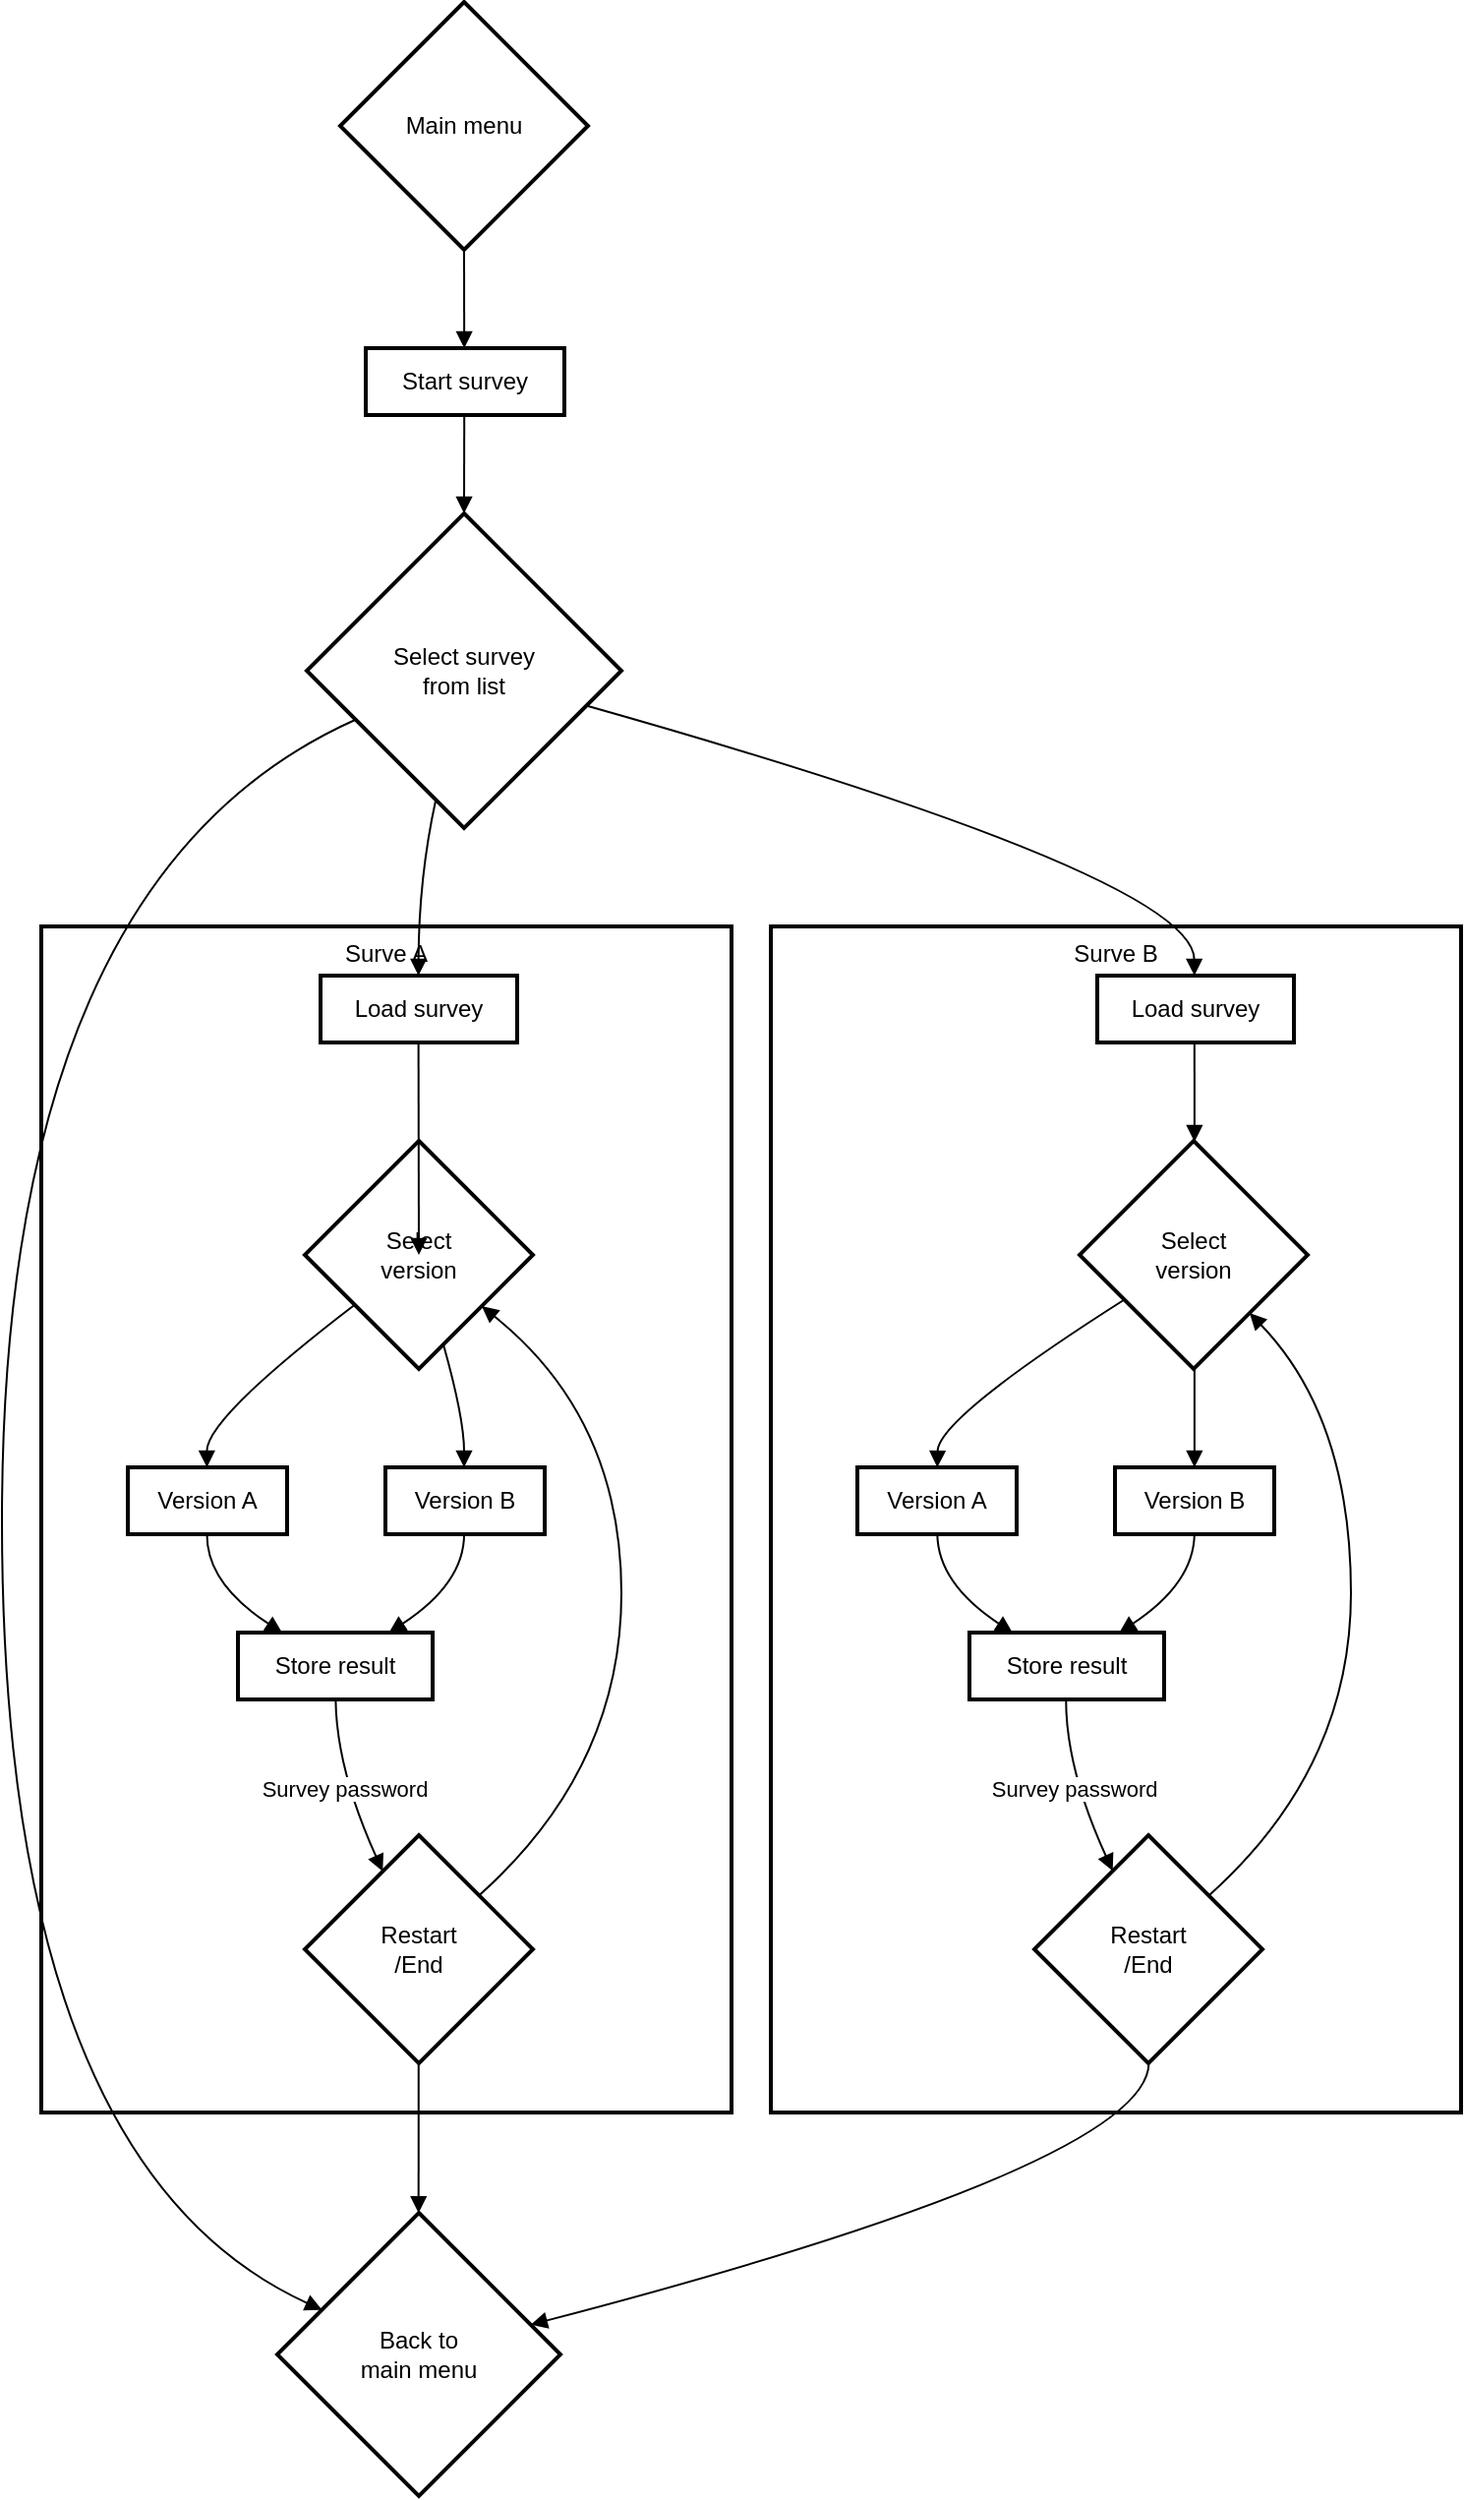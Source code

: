 <mxfile version="24.0.1" type="github">
  <diagram name="Side-1" id="qIvhhCW1w78LOn8ZOzXI">
    <mxGraphModel dx="2074" dy="1106" grid="1" gridSize="10" guides="1" tooltips="1" connect="1" arrows="1" fold="1" page="1" pageScale="1" pageWidth="827" pageHeight="1169" math="0" shadow="0">
      <root>
        <mxCell id="0" />
        <mxCell id="1" parent="0" />
        <mxCell id="rtE1ob8xOs7z-JtuvD4p-44" value="Surve B" style="whiteSpace=wrap;strokeWidth=2;verticalAlign=top;" vertex="1" parent="1">
          <mxGeometry x="441" y="1340" width="351" height="603" as="geometry" />
        </mxCell>
        <mxCell id="rtE1ob8xOs7z-JtuvD4p-45" value="Select &#xa;version" style="rhombus;strokeWidth=2;whiteSpace=wrap;" vertex="1" parent="1">
          <mxGeometry x="598" y="1449" width="116" height="116" as="geometry" />
        </mxCell>
        <mxCell id="rtE1ob8xOs7z-JtuvD4p-46" value="Load survey" style="whiteSpace=wrap;strokeWidth=2;" vertex="1" parent="1">
          <mxGeometry x="607" y="1365" width="100" height="34" as="geometry" />
        </mxCell>
        <mxCell id="rtE1ob8xOs7z-JtuvD4p-47" value="Version A" style="whiteSpace=wrap;strokeWidth=2;" vertex="1" parent="1">
          <mxGeometry x="485" y="1615" width="81" height="34" as="geometry" />
        </mxCell>
        <mxCell id="rtE1ob8xOs7z-JtuvD4p-48" value="Version B" style="whiteSpace=wrap;strokeWidth=2;" vertex="1" parent="1">
          <mxGeometry x="616" y="1615" width="81" height="34" as="geometry" />
        </mxCell>
        <mxCell id="rtE1ob8xOs7z-JtuvD4p-49" value="Store result" style="whiteSpace=wrap;strokeWidth=2;" vertex="1" parent="1">
          <mxGeometry x="542" y="1699" width="99" height="34" as="geometry" />
        </mxCell>
        <mxCell id="rtE1ob8xOs7z-JtuvD4p-50" value="Restart&#xa;/End" style="rhombus;strokeWidth=2;whiteSpace=wrap;" vertex="1" parent="1">
          <mxGeometry x="575" y="1802" width="116" height="116" as="geometry" />
        </mxCell>
        <mxCell id="rtE1ob8xOs7z-JtuvD4p-51" value="Surve A" style="whiteSpace=wrap;strokeWidth=2;verticalAlign=top;" vertex="1" parent="1">
          <mxGeometry x="70" y="1340" width="351" height="603" as="geometry" />
        </mxCell>
        <mxCell id="rtE1ob8xOs7z-JtuvD4p-52" value="Select &#xa;version" style="rhombus;strokeWidth=2;whiteSpace=wrap;" vertex="1" parent="1">
          <mxGeometry x="204" y="1449" width="116" height="116" as="geometry" />
        </mxCell>
        <mxCell id="rtE1ob8xOs7z-JtuvD4p-53" value="Load survey" style="whiteSpace=wrap;strokeWidth=2;" vertex="1" parent="1">
          <mxGeometry x="212" y="1365" width="100" height="34" as="geometry" />
        </mxCell>
        <mxCell id="rtE1ob8xOs7z-JtuvD4p-54" value="Version A" style="whiteSpace=wrap;strokeWidth=2;" vertex="1" parent="1">
          <mxGeometry x="114" y="1615" width="81" height="34" as="geometry" />
        </mxCell>
        <mxCell id="rtE1ob8xOs7z-JtuvD4p-55" value="Version B" style="whiteSpace=wrap;strokeWidth=2;" vertex="1" parent="1">
          <mxGeometry x="245" y="1615" width="81" height="34" as="geometry" />
        </mxCell>
        <mxCell id="rtE1ob8xOs7z-JtuvD4p-56" value="Store result" style="whiteSpace=wrap;strokeWidth=2;" vertex="1" parent="1">
          <mxGeometry x="170" y="1699" width="99" height="34" as="geometry" />
        </mxCell>
        <mxCell id="rtE1ob8xOs7z-JtuvD4p-57" value="Restart&#xa;/End" style="rhombus;strokeWidth=2;whiteSpace=wrap;" vertex="1" parent="1">
          <mxGeometry x="204" y="1802" width="116" height="116" as="geometry" />
        </mxCell>
        <mxCell id="rtE1ob8xOs7z-JtuvD4p-58" value="Main menu" style="rhombus;strokeWidth=2;whiteSpace=wrap;" vertex="1" parent="1">
          <mxGeometry x="222" y="870" width="126" height="126" as="geometry" />
        </mxCell>
        <mxCell id="rtE1ob8xOs7z-JtuvD4p-59" value="Start survey" style="whiteSpace=wrap;strokeWidth=2;" vertex="1" parent="1">
          <mxGeometry x="235" y="1046" width="101" height="34" as="geometry" />
        </mxCell>
        <mxCell id="rtE1ob8xOs7z-JtuvD4p-60" value="Select survey&#xa; from list" style="rhombus;strokeWidth=2;whiteSpace=wrap;" vertex="1" parent="1">
          <mxGeometry x="205" y="1130" width="160" height="160" as="geometry" />
        </mxCell>
        <mxCell id="rtE1ob8xOs7z-JtuvD4p-61" value="Back to &#xa; main menu" style="rhombus;strokeWidth=2;whiteSpace=wrap;" vertex="1" parent="1">
          <mxGeometry x="190" y="1994" width="144" height="144" as="geometry" />
        </mxCell>
        <mxCell id="rtE1ob8xOs7z-JtuvD4p-62" value="" style="curved=1;startArrow=none;endArrow=block;exitX=0.5;exitY=1.003;entryX=0.496;entryY=0.012;rounded=0;" edge="1" parent="1" source="rtE1ob8xOs7z-JtuvD4p-58" target="rtE1ob8xOs7z-JtuvD4p-59">
          <mxGeometry relative="1" as="geometry">
            <Array as="points" />
          </mxGeometry>
        </mxCell>
        <mxCell id="rtE1ob8xOs7z-JtuvD4p-63" value="" style="curved=1;startArrow=none;endArrow=block;exitX=0.496;exitY=1.012;entryX=0.5;entryY=0.003;rounded=0;" edge="1" parent="1" source="rtE1ob8xOs7z-JtuvD4p-59" target="rtE1ob8xOs7z-JtuvD4p-60">
          <mxGeometry relative="1" as="geometry">
            <Array as="points" />
          </mxGeometry>
        </mxCell>
        <mxCell id="rtE1ob8xOs7z-JtuvD4p-64" value="" style="curved=1;startArrow=none;endArrow=block;exitX=0.001;exitY=0.725;entryX=-0.002;entryY=0.269;rounded=0;" edge="1" parent="1" source="rtE1ob8xOs7z-JtuvD4p-60" target="rtE1ob8xOs7z-JtuvD4p-61">
          <mxGeometry relative="1" as="geometry">
            <Array as="points">
              <mxPoint x="50" y="1315" />
              <mxPoint x="50" y="1969" />
            </Array>
          </mxGeometry>
        </mxCell>
        <mxCell id="rtE1ob8xOs7z-JtuvD4p-65" value="" style="curved=1;startArrow=none;endArrow=block;exitX=0.498;exitY=1.008;entryX=0.499;entryY=0.002;rounded=0;" edge="1" parent="1" source="rtE1ob8xOs7z-JtuvD4p-53" target="rtE1ob8xOs7z-JtuvD4p-52">
          <mxGeometry relative="1" as="geometry">
            <Array as="points" />
          </mxGeometry>
        </mxCell>
        <mxCell id="rtE1ob8xOs7z-JtuvD4p-66" value="" style="curved=1;startArrow=none;endArrow=block;exitX=-0.002;exitY=0.89;entryX=0.497;entryY=0.013;rounded=0;" edge="1" parent="1" source="rtE1ob8xOs7z-JtuvD4p-52" target="rtE1ob8xOs7z-JtuvD4p-54">
          <mxGeometry relative="1" as="geometry">
            <Array as="points">
              <mxPoint x="154" y="1590" />
            </Array>
          </mxGeometry>
        </mxCell>
        <mxCell id="rtE1ob8xOs7z-JtuvD4p-67" value="" style="curved=1;startArrow=none;endArrow=block;exitX=0.638;exitY=1.004;entryX=0.494;entryY=0.013;rounded=0;" edge="1" parent="1" source="rtE1ob8xOs7z-JtuvD4p-52" target="rtE1ob8xOs7z-JtuvD4p-55">
          <mxGeometry relative="1" as="geometry">
            <Array as="points">
              <mxPoint x="285" y="1590" />
            </Array>
          </mxGeometry>
        </mxCell>
        <mxCell id="rtE1ob8xOs7z-JtuvD4p-68" value="" style="curved=1;startArrow=none;endArrow=block;exitX=0.497;exitY=1.013;entryX=0.234;entryY=0.013;rounded=0;" edge="1" parent="1" source="rtE1ob8xOs7z-JtuvD4p-54" target="rtE1ob8xOs7z-JtuvD4p-56">
          <mxGeometry relative="1" as="geometry">
            <Array as="points">
              <mxPoint x="154" y="1674" />
            </Array>
          </mxGeometry>
        </mxCell>
        <mxCell id="rtE1ob8xOs7z-JtuvD4p-69" value="" style="curved=1;startArrow=none;endArrow=block;exitX=0.494;exitY=1.013;entryX=0.769;entryY=0.013;rounded=0;" edge="1" parent="1" source="rtE1ob8xOs7z-JtuvD4p-55" target="rtE1ob8xOs7z-JtuvD4p-56">
          <mxGeometry relative="1" as="geometry">
            <Array as="points">
              <mxPoint x="285" y="1674" />
            </Array>
          </mxGeometry>
        </mxCell>
        <mxCell id="rtE1ob8xOs7z-JtuvD4p-70" value="Survey password" style="curved=1;startArrow=none;endArrow=block;exitX=0.502;exitY=1.013;entryX=0.27;entryY=0.004;rounded=0;" edge="1" parent="1" source="rtE1ob8xOs7z-JtuvD4p-56" target="rtE1ob8xOs7z-JtuvD4p-57">
          <mxGeometry relative="1" as="geometry">
            <Array as="points">
              <mxPoint x="220" y="1768" />
            </Array>
          </mxGeometry>
        </mxCell>
        <mxCell id="rtE1ob8xOs7z-JtuvD4p-71" value="" style="curved=1;startArrow=none;endArrow=block;exitX=0.999;exitY=0.054;entryX=0.999;entryY=0.907;rounded=0;" edge="1" parent="1" source="rtE1ob8xOs7z-JtuvD4p-57" target="rtE1ob8xOs7z-JtuvD4p-52">
          <mxGeometry relative="1" as="geometry">
            <Array as="points">
              <mxPoint x="365" y="1768" />
              <mxPoint x="365" y="1590" />
            </Array>
          </mxGeometry>
        </mxCell>
        <mxCell id="rtE1ob8xOs7z-JtuvD4p-72" value="" style="curved=1;startArrow=none;endArrow=block;exitX=0.499;exitY=1.005;entryX=0.499;entryY=-0.003;rounded=0;" edge="1" parent="1" source="rtE1ob8xOs7z-JtuvD4p-57" target="rtE1ob8xOs7z-JtuvD4p-61">
          <mxGeometry relative="1" as="geometry">
            <Array as="points" />
          </mxGeometry>
        </mxCell>
        <mxCell id="rtE1ob8xOs7z-JtuvD4p-73" value="" style="curved=1;startArrow=none;endArrow=block;exitX=1.0;exitY=0.643;entryX=0.494;entryY=0.008;rounded=0;" edge="1" parent="1" source="rtE1ob8xOs7z-JtuvD4p-60" target="rtE1ob8xOs7z-JtuvD4p-46">
          <mxGeometry relative="1" as="geometry">
            <Array as="points">
              <mxPoint x="656" y="1315" />
            </Array>
          </mxGeometry>
        </mxCell>
        <mxCell id="rtE1ob8xOs7z-JtuvD4p-74" value="" style="curved=1;startArrow=none;endArrow=block;exitX=0.494;exitY=1.008;entryX=0.504;entryY=0.002;rounded=0;" edge="1" parent="1" source="rtE1ob8xOs7z-JtuvD4p-46" target="rtE1ob8xOs7z-JtuvD4p-45">
          <mxGeometry relative="1" as="geometry">
            <Array as="points" />
          </mxGeometry>
        </mxCell>
        <mxCell id="rtE1ob8xOs7z-JtuvD4p-75" value="" style="curved=1;startArrow=none;endArrow=block;exitX=0.003;exitY=0.821;entryX=0.502;entryY=0.013;rounded=0;" edge="1" parent="1" source="rtE1ob8xOs7z-JtuvD4p-45" target="rtE1ob8xOs7z-JtuvD4p-47">
          <mxGeometry relative="1" as="geometry">
            <Array as="points">
              <mxPoint x="526" y="1590" />
            </Array>
          </mxGeometry>
        </mxCell>
        <mxCell id="rtE1ob8xOs7z-JtuvD4p-76" value="" style="curved=1;startArrow=none;endArrow=block;exitX=0.504;exitY=1.004;entryX=0.499;entryY=0.013;rounded=0;" edge="1" parent="1" source="rtE1ob8xOs7z-JtuvD4p-45" target="rtE1ob8xOs7z-JtuvD4p-48">
          <mxGeometry relative="1" as="geometry">
            <Array as="points" />
          </mxGeometry>
        </mxCell>
        <mxCell id="rtE1ob8xOs7z-JtuvD4p-77" value="" style="curved=1;startArrow=none;endArrow=block;exitX=0.502;exitY=1.013;entryX=0.228;entryY=0.013;rounded=0;" edge="1" parent="1" source="rtE1ob8xOs7z-JtuvD4p-47" target="rtE1ob8xOs7z-JtuvD4p-49">
          <mxGeometry relative="1" as="geometry">
            <Array as="points">
              <mxPoint x="526" y="1674" />
            </Array>
          </mxGeometry>
        </mxCell>
        <mxCell id="rtE1ob8xOs7z-JtuvD4p-78" value="" style="curved=1;startArrow=none;endArrow=block;exitX=0.499;exitY=1.013;entryX=0.763;entryY=0.013;rounded=0;" edge="1" parent="1" source="rtE1ob8xOs7z-JtuvD4p-48" target="rtE1ob8xOs7z-JtuvD4p-49">
          <mxGeometry relative="1" as="geometry">
            <Array as="points">
              <mxPoint x="656" y="1674" />
            </Array>
          </mxGeometry>
        </mxCell>
        <mxCell id="rtE1ob8xOs7z-JtuvD4p-79" value="Survey password" style="curved=1;startArrow=none;endArrow=block;exitX=0.496;exitY=1.013;entryX=0.274;entryY=0.004;rounded=0;" edge="1" parent="1" source="rtE1ob8xOs7z-JtuvD4p-49" target="rtE1ob8xOs7z-JtuvD4p-50">
          <mxGeometry relative="1" as="geometry">
            <Array as="points">
              <mxPoint x="591" y="1768" />
            </Array>
          </mxGeometry>
        </mxCell>
        <mxCell id="rtE1ob8xOs7z-JtuvD4p-80" value="" style="curved=1;startArrow=none;endArrow=block;exitX=1.003;exitY=0.054;entryX=0.985;entryY=1.004;rounded=0;" edge="1" parent="1" source="rtE1ob8xOs7z-JtuvD4p-50" target="rtE1ob8xOs7z-JtuvD4p-45">
          <mxGeometry relative="1" as="geometry">
            <Array as="points">
              <mxPoint x="736" y="1768" />
              <mxPoint x="736" y="1590" />
            </Array>
          </mxGeometry>
        </mxCell>
        <mxCell id="rtE1ob8xOs7z-JtuvD4p-81" value="" style="curved=1;startArrow=none;endArrow=block;exitX=0.39;exitY=1.002;entryX=0.498;entryY=0.008;rounded=0;" edge="1" parent="1" source="rtE1ob8xOs7z-JtuvD4p-60" target="rtE1ob8xOs7z-JtuvD4p-53">
          <mxGeometry relative="1" as="geometry">
            <Array as="points">
              <mxPoint x="262" y="1315" />
            </Array>
          </mxGeometry>
        </mxCell>
        <mxCell id="rtE1ob8xOs7z-JtuvD4p-82" value="" style="curved=1;startArrow=none;endArrow=block;exitX=0.502;exitY=1.005;entryX=1.0;entryY=0.367;rounded=0;" edge="1" parent="1" source="rtE1ob8xOs7z-JtuvD4p-50" target="rtE1ob8xOs7z-JtuvD4p-61">
          <mxGeometry relative="1" as="geometry">
            <Array as="points">
              <mxPoint x="633" y="1969" />
            </Array>
          </mxGeometry>
        </mxCell>
      </root>
    </mxGraphModel>
  </diagram>
</mxfile>
